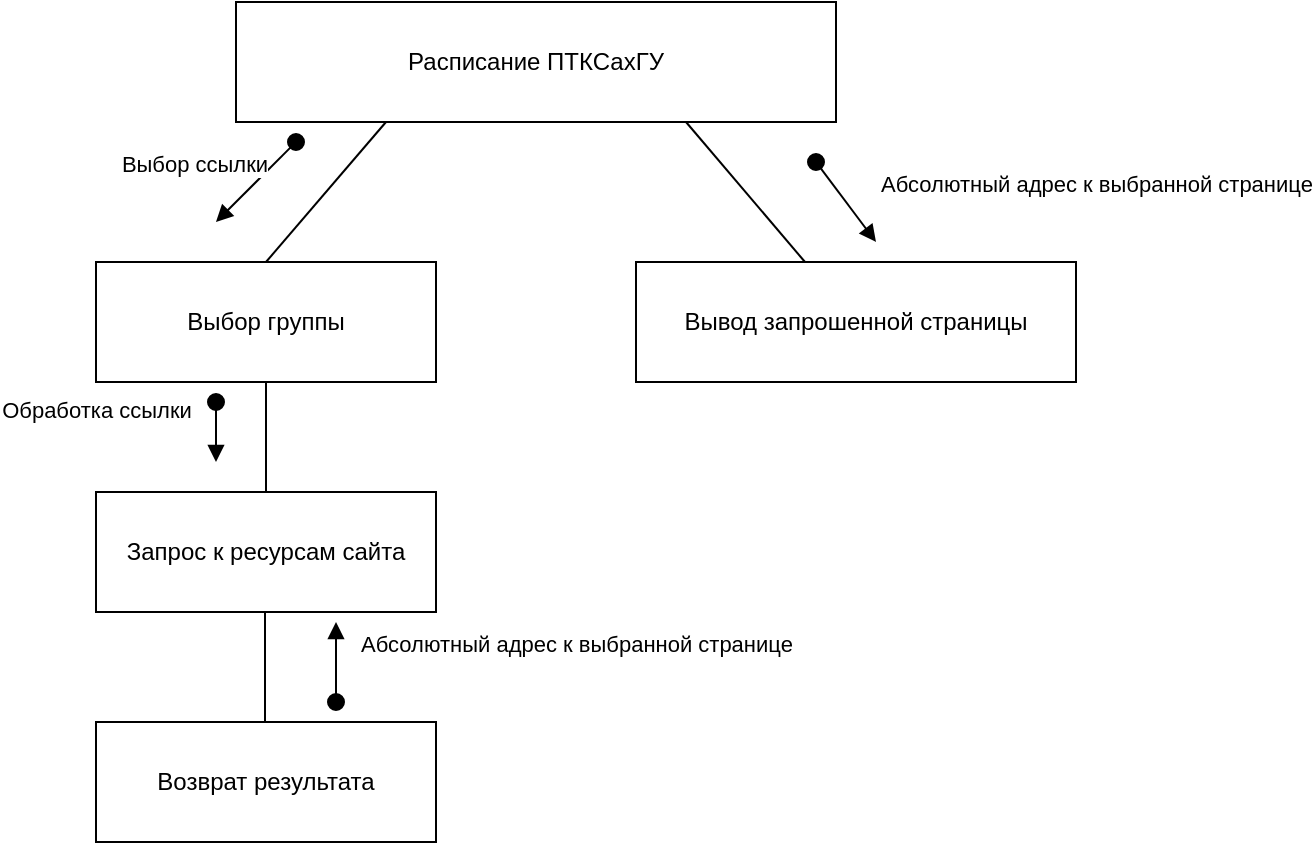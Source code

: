 <mxfile version="14.2.9" type="github">
  <diagram id="GlGAs_NvtmmUWu2HULPK" name="Page-1">
    <mxGraphModel dx="1422" dy="804" grid="1" gridSize="10" guides="1" tooltips="1" connect="1" arrows="1" fold="1" page="1" pageScale="1" pageWidth="827" pageHeight="1169" math="0" shadow="0">
      <root>
        <mxCell id="0" />
        <mxCell id="1" parent="0" />
        <mxCell id="FQrYC3BcclmV48ejTr1y-2" value="&lt;font style=&quot;vertical-align: inherit&quot;&gt;&lt;font style=&quot;vertical-align: inherit&quot;&gt;Расписание ПТКСахГУ&lt;/font&gt;&lt;/font&gt;" style="rounded=0;whiteSpace=wrap;html=1;" vertex="1" parent="1">
          <mxGeometry x="200" y="40" width="300" height="60" as="geometry" />
        </mxCell>
        <mxCell id="FQrYC3BcclmV48ejTr1y-3" value="&lt;font style=&quot;vertical-align: inherit&quot;&gt;&lt;font style=&quot;vertical-align: inherit&quot;&gt;Выбор группы&lt;/font&gt;&lt;/font&gt;" style="rounded=0;whiteSpace=wrap;html=1;" vertex="1" parent="1">
          <mxGeometry x="130" y="170" width="170" height="60" as="geometry" />
        </mxCell>
        <mxCell id="FQrYC3BcclmV48ejTr1y-4" value="" style="endArrow=none;html=1;exitX=0.5;exitY=0;exitDx=0;exitDy=0;entryX=0.25;entryY=1;entryDx=0;entryDy=0;" edge="1" parent="1" source="FQrYC3BcclmV48ejTr1y-3" target="FQrYC3BcclmV48ejTr1y-2">
          <mxGeometry width="50" height="50" relative="1" as="geometry">
            <mxPoint x="320" y="140" as="sourcePoint" />
            <mxPoint x="370" y="90" as="targetPoint" />
          </mxGeometry>
        </mxCell>
        <mxCell id="FQrYC3BcclmV48ejTr1y-5" value="&lt;font style=&quot;vertical-align: inherit&quot;&gt;&lt;font style=&quot;vertical-align: inherit&quot;&gt;Запрос к ресурсам сайта&lt;/font&gt;&lt;/font&gt;" style="rounded=0;whiteSpace=wrap;html=1;" vertex="1" parent="1">
          <mxGeometry x="130" y="285" width="170" height="60" as="geometry" />
        </mxCell>
        <mxCell id="FQrYC3BcclmV48ejTr1y-6" value="" style="endArrow=none;html=1;exitX=0.5;exitY=0;exitDx=0;exitDy=0;entryX=0.5;entryY=1;entryDx=0;entryDy=0;" edge="1" parent="1" source="FQrYC3BcclmV48ejTr1y-5" target="FQrYC3BcclmV48ejTr1y-3">
          <mxGeometry width="50" height="50" relative="1" as="geometry">
            <mxPoint x="225" y="150" as="sourcePoint" />
            <mxPoint x="285" y="110" as="targetPoint" />
          </mxGeometry>
        </mxCell>
        <mxCell id="FQrYC3BcclmV48ejTr1y-7" value="&lt;font style=&quot;vertical-align: inherit&quot;&gt;&lt;font style=&quot;vertical-align: inherit&quot;&gt;Возврат результата&lt;/font&gt;&lt;/font&gt;" style="rounded=0;whiteSpace=wrap;html=1;" vertex="1" parent="1">
          <mxGeometry x="130" y="400" width="170" height="60" as="geometry" />
        </mxCell>
        <mxCell id="FQrYC3BcclmV48ejTr1y-8" value="" style="endArrow=none;html=1;exitX=0.5;exitY=0;exitDx=0;exitDy=0;entryX=0.5;entryY=1;entryDx=0;entryDy=0;" edge="1" parent="1">
          <mxGeometry width="50" height="50" relative="1" as="geometry">
            <mxPoint x="214.5" y="400" as="sourcePoint" />
            <mxPoint x="214.5" y="345" as="targetPoint" />
          </mxGeometry>
        </mxCell>
        <mxCell id="FQrYC3BcclmV48ejTr1y-9" value="&lt;font style=&quot;vertical-align: inherit&quot;&gt;&lt;font style=&quot;vertical-align: inherit&quot;&gt;&lt;font style=&quot;vertical-align: inherit&quot;&gt;&lt;font style=&quot;vertical-align: inherit&quot;&gt;Вывод запрошенной страницы&lt;/font&gt;&lt;/font&gt;&lt;/font&gt;&lt;/font&gt;" style="rounded=0;whiteSpace=wrap;html=1;" vertex="1" parent="1">
          <mxGeometry x="400" y="170" width="220" height="60" as="geometry" />
        </mxCell>
        <mxCell id="FQrYC3BcclmV48ejTr1y-10" value="" style="endArrow=none;html=1;entryX=0.75;entryY=1;entryDx=0;entryDy=0;" edge="1" parent="1" source="FQrYC3BcclmV48ejTr1y-9" target="FQrYC3BcclmV48ejTr1y-2">
          <mxGeometry width="50" height="50" relative="1" as="geometry">
            <mxPoint x="225" y="180" as="sourcePoint" />
            <mxPoint x="285" y="110" as="targetPoint" />
            <Array as="points" />
          </mxGeometry>
        </mxCell>
        <mxCell id="FQrYC3BcclmV48ejTr1y-17" value="Выбор ссылки" style="html=1;verticalAlign=bottom;startArrow=oval;startFill=1;endArrow=block;startSize=8;" edge="1" parent="1">
          <mxGeometry x="0.75" y="-21" width="60" relative="1" as="geometry">
            <mxPoint x="230" y="110" as="sourcePoint" />
            <mxPoint x="190" y="150" as="targetPoint" />
            <mxPoint x="-1" as="offset" />
          </mxGeometry>
        </mxCell>
        <mxCell id="FQrYC3BcclmV48ejTr1y-18" value="Обработка ссылки" style="html=1;verticalAlign=bottom;startArrow=oval;startFill=1;endArrow=block;startSize=8;" edge="1" parent="1">
          <mxGeometry x="-0.143" y="-60" width="60" relative="1" as="geometry">
            <mxPoint x="190" y="240" as="sourcePoint" />
            <mxPoint x="190" y="270" as="targetPoint" />
            <mxPoint as="offset" />
          </mxGeometry>
        </mxCell>
        <mxCell id="FQrYC3BcclmV48ejTr1y-19" value="Абсолютный адрес к выбранной странице" style="html=1;verticalAlign=bottom;startArrow=oval;startFill=1;endArrow=block;startSize=8;" edge="1" parent="1">
          <mxGeometry y="-120" width="60" relative="1" as="geometry">
            <mxPoint x="250" y="390" as="sourcePoint" />
            <mxPoint x="250" y="350" as="targetPoint" />
            <mxPoint as="offset" />
          </mxGeometry>
        </mxCell>
        <mxCell id="FQrYC3BcclmV48ejTr1y-20" value="Абсолютный адрес к выбранной странице" style="html=1;verticalAlign=bottom;startArrow=oval;startFill=1;endArrow=block;startSize=8;" edge="1" parent="1">
          <mxGeometry x="1" y="112" width="60" relative="1" as="geometry">
            <mxPoint x="490" y="120" as="sourcePoint" />
            <mxPoint x="520" y="160" as="targetPoint" />
            <mxPoint x="20" y="47" as="offset" />
          </mxGeometry>
        </mxCell>
      </root>
    </mxGraphModel>
  </diagram>
</mxfile>
